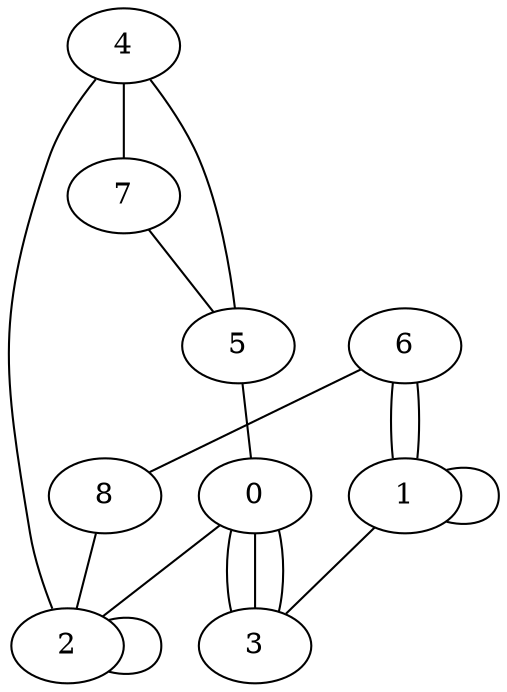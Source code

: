 graph G {
0;
1;
2;
3;
4;
5;
6;
7;
8;
6--8 ;
1--3 ;
5--0 ;
2--2 ;
7--5 ;
1--6 ;
6--1 ;
4--2 ;
0--3 ;
5--4 ;
8--2 ;
3--0 ;
0--2 ;
1--1 ;
4--7 ;
3--0 ;
}
